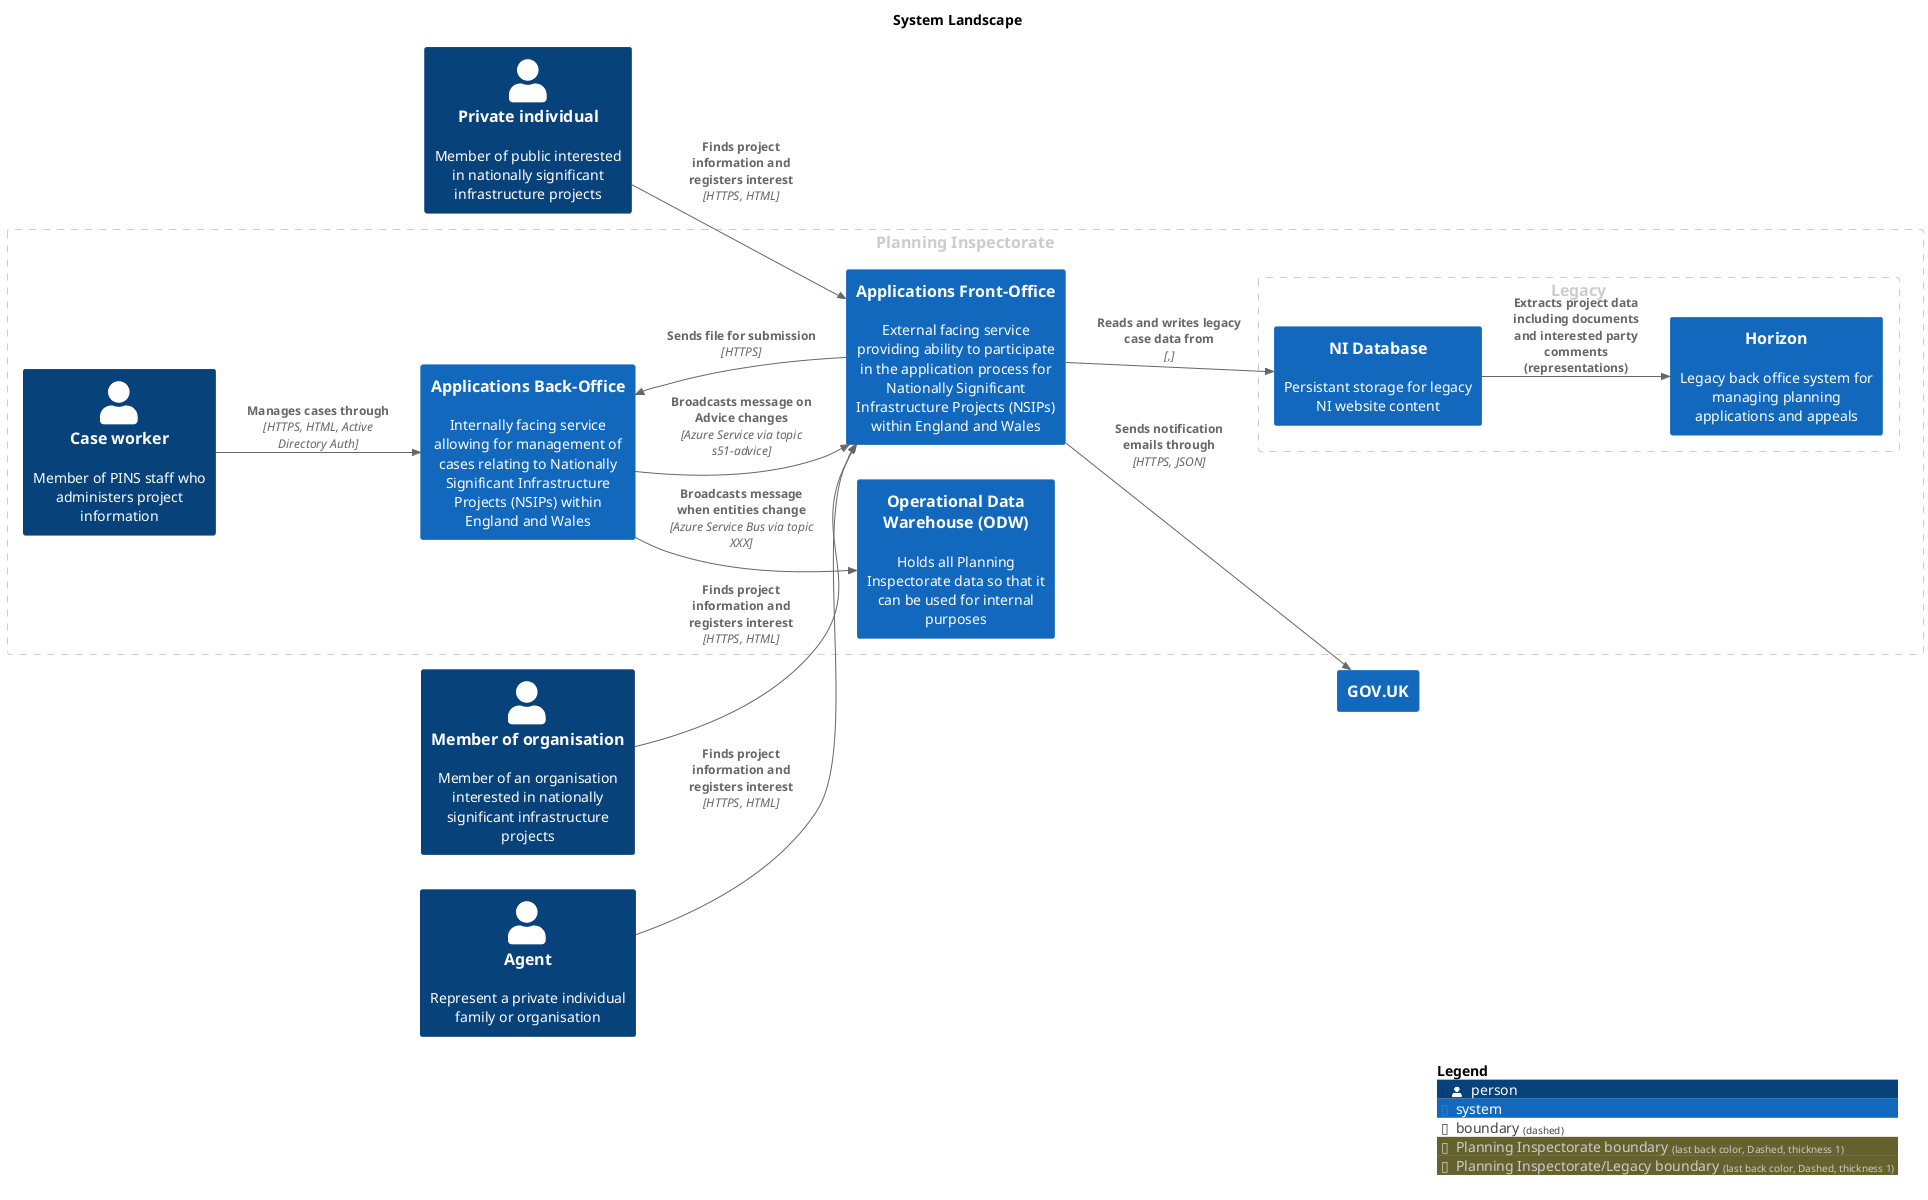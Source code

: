@startuml
set separator none
title System Landscape

left to right direction

!include <C4/C4>
!include <C4/C4_Context>

AddBoundaryTag("Planning Inspectorate", $borderColor="#cccccc", $fontColor="#cccccc", $borderStyle="Dashed", $borderThickness="1")
Boundary(group_1, "Planning Inspectorate", $tags="Planning Inspectorate") {
  System(ApplicationsBackOffice, "Applications Back-Office", $descr="Internally facing service allowing for management of cases relating to Nationally Significant Infrastructure Projects (NSIPs) within England and Wales", $tags="", $link="")
  System(OperationalDataWarehouseODW, "Operational Data Warehouse (ODW)", $descr="Holds all Planning Inspectorate data so that it can be used for internal purposes", $tags="", $link="")
  Person(Caseworker, "Case worker", $descr="Member of PINS staff who administers project information", $tags="", $link="")
  System(ApplicationsFrontOffice, "Applications Front-Office", $descr="External facing service providing ability to participate in the application process for Nationally Significant Infrastructure Projects (NSIPs) within England and Wales", $tags="", $link="")
    AddBoundaryTag("Planning Inspectorate/Legacy", $borderColor="#cccccc", $fontColor="#cccccc", $borderStyle="Dashed", $borderThickness="1")
    Boundary(group_2, "Legacy", $tags="Planning Inspectorate/Legacy") {
      System(Horizon, "Horizon", $descr="Legacy back office system for managing planning applications and appeals", $tags="", $link="")
      System(NIDatabase, "NI Database", $descr="Persistant storage for legacy NI website content", $tags="", $link="")
    }

}

Person(Privateindividual, "Private individual", $descr="Member of public interested in nationally significant infrastructure projects", $tags="", $link="")
Person(Memberoforganisation, "Member of organisation", $descr="Member of an organisation interested in nationally significant infrastructure projects", $tags="", $link="")
Person(Agent, "Agent", $descr="Represent a private individual family or organisation", $tags="", $link="")
System(GOVUK, "GOV.UK", $descr="", $tags="", $link="")

Rel(ApplicationsFrontOffice, ApplicationsBackOffice, "Sends file for submission", $techn="HTTPS", $tags="", $link="")
Rel(NIDatabase, Horizon, "Extracts project data including documents and interested party comments (representations)", $techn="", $tags="", $link="")
Rel(Privateindividual, ApplicationsFrontOffice, "Finds project information and registers interest", $techn="HTTPS, HTML", $tags="", $link="")
Rel(Memberoforganisation, ApplicationsFrontOffice, "Finds project information and registers interest", $techn="HTTPS, HTML", $tags="", $link="")
Rel(Agent, ApplicationsFrontOffice, "Finds project information and registers interest", $techn="HTTPS, HTML", $tags="", $link="")
Rel(Caseworker, ApplicationsBackOffice, "Manages cases through", $techn="HTTPS, HTML, Active Directory Auth", $tags="", $link="")
Rel(ApplicationsBackOffice, OperationalDataWarehouseODW, "Broadcasts message when entities change", $techn="Azure Service Bus via topic XXX", $tags="", $link="")
Rel(ApplicationsBackOffice, ApplicationsFrontOffice, "Broadcasts message on Advice changes", $techn="Azure Service via topic s51-advice", $tags="", $link="")
Rel(ApplicationsFrontOffice, GOVUK, "Sends notification emails through", $techn="HTTPS, JSON", $tags="", $link="")
Rel(ApplicationsFrontOffice, NIDatabase, "Reads and writes legacy case data from", $techn=",", $tags="", $link="")

SHOW_LEGEND(true)
@enduml